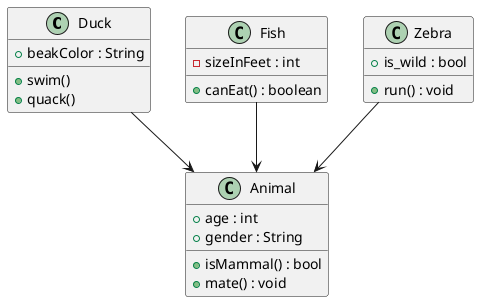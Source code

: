 @startuml

class Duck {
  +beakColor : String
  +swim()
  +quack()
}

class Fish {
  -sizeInFeet : int
  +canEat() : boolean
}

class Zebra {
  +is_wild : bool
  +run() : void
}

class Animal {
  +age : int
  +gender : String
  +isMammal() : bool
  +mate() : void
}

Duck --> Animal
Fish --> Animal
Zebra --> Animal

@enduml
